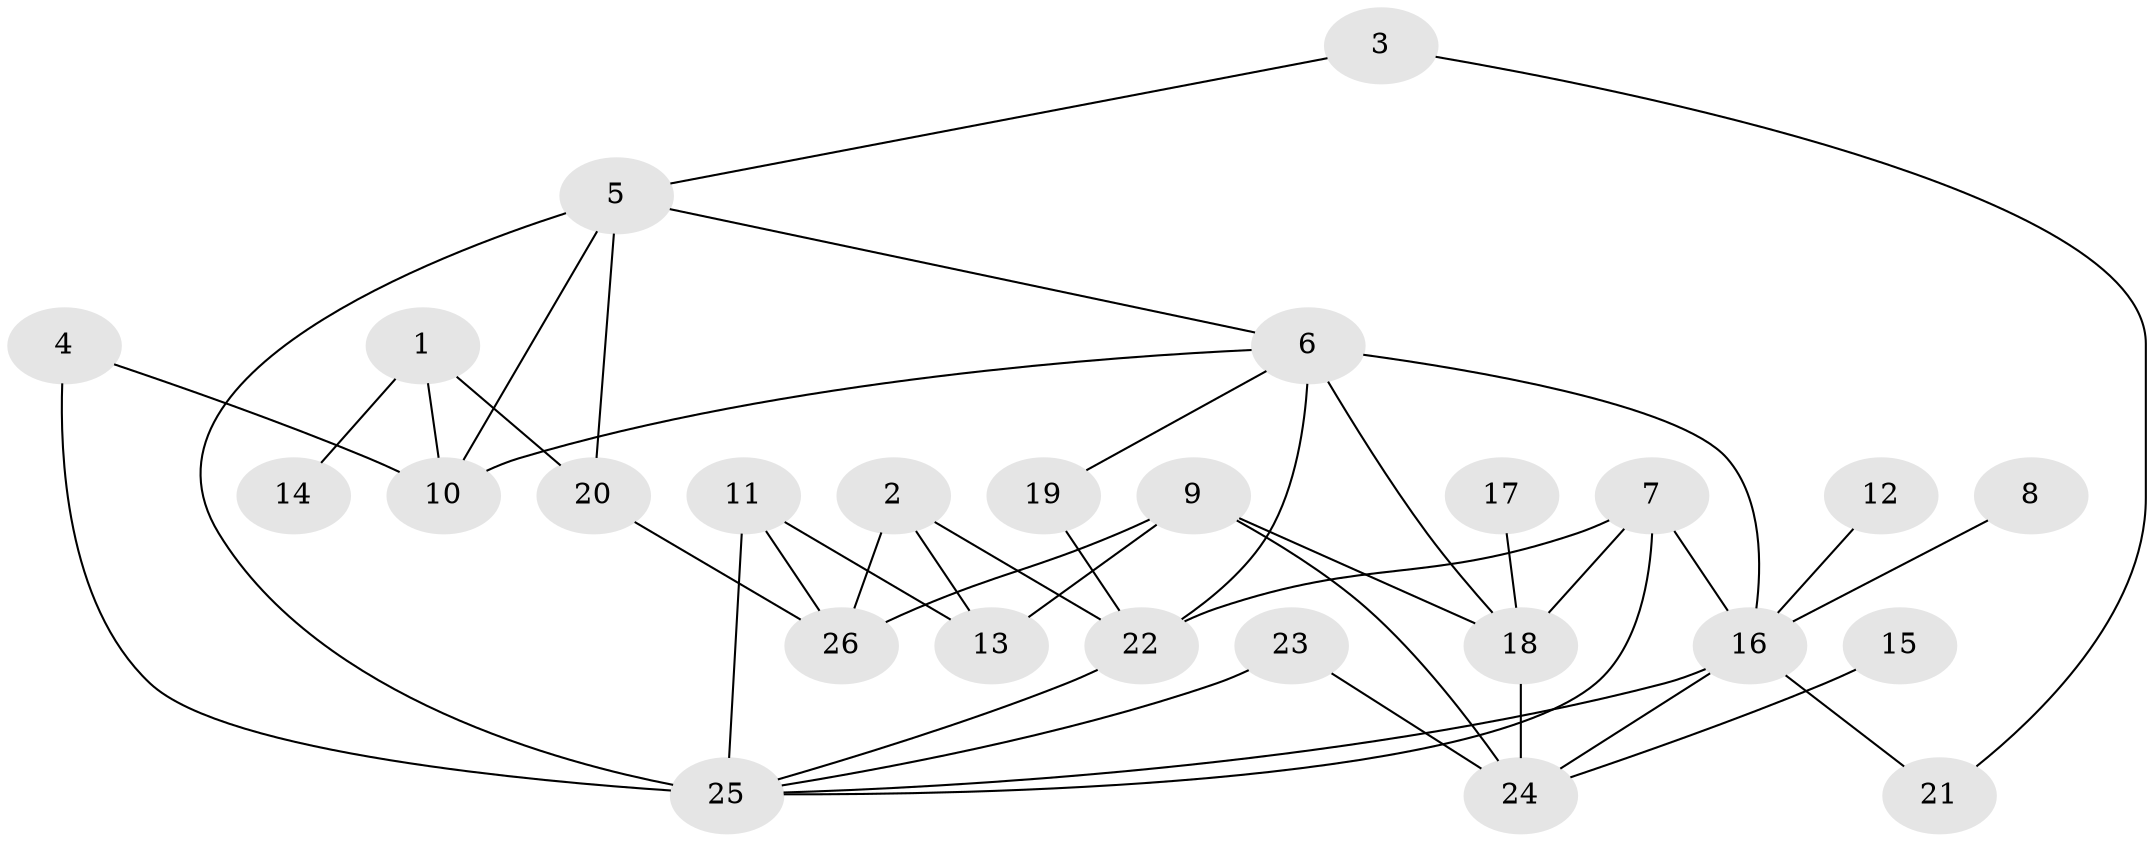 // original degree distribution, {5: 0.08333333333333333, 3: 0.17857142857142858, 4: 0.13095238095238096, 6: 0.03571428571428571, 2: 0.2619047619047619, 1: 0.2976190476190476, 7: 0.011904761904761904}
// Generated by graph-tools (version 1.1) at 2025/36/03/04/25 23:36:00]
// undirected, 26 vertices, 43 edges
graph export_dot {
  node [color=gray90,style=filled];
  1;
  2;
  3;
  4;
  5;
  6;
  7;
  8;
  9;
  10;
  11;
  12;
  13;
  14;
  15;
  16;
  17;
  18;
  19;
  20;
  21;
  22;
  23;
  24;
  25;
  26;
  1 -- 10 [weight=1.0];
  1 -- 14 [weight=1.0];
  1 -- 20 [weight=1.0];
  2 -- 13 [weight=1.0];
  2 -- 22 [weight=1.0];
  2 -- 26 [weight=1.0];
  3 -- 5 [weight=1.0];
  3 -- 21 [weight=1.0];
  4 -- 10 [weight=1.0];
  4 -- 25 [weight=1.0];
  5 -- 6 [weight=1.0];
  5 -- 10 [weight=1.0];
  5 -- 20 [weight=1.0];
  5 -- 25 [weight=1.0];
  6 -- 10 [weight=1.0];
  6 -- 16 [weight=2.0];
  6 -- 18 [weight=1.0];
  6 -- 19 [weight=1.0];
  6 -- 22 [weight=1.0];
  7 -- 16 [weight=3.0];
  7 -- 18 [weight=1.0];
  7 -- 22 [weight=1.0];
  7 -- 25 [weight=1.0];
  8 -- 16 [weight=1.0];
  9 -- 13 [weight=1.0];
  9 -- 18 [weight=1.0];
  9 -- 24 [weight=1.0];
  9 -- 26 [weight=1.0];
  11 -- 13 [weight=1.0];
  11 -- 25 [weight=3.0];
  11 -- 26 [weight=1.0];
  12 -- 16 [weight=1.0];
  15 -- 24 [weight=1.0];
  16 -- 21 [weight=1.0];
  16 -- 24 [weight=1.0];
  16 -- 25 [weight=1.0];
  17 -- 18 [weight=1.0];
  18 -- 24 [weight=1.0];
  19 -- 22 [weight=1.0];
  20 -- 26 [weight=1.0];
  22 -- 25 [weight=1.0];
  23 -- 24 [weight=1.0];
  23 -- 25 [weight=1.0];
}
